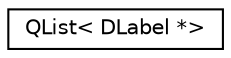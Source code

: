 digraph "类继承关系图"
{
  edge [fontname="Helvetica",fontsize="10",labelfontname="Helvetica",labelfontsize="10"];
  node [fontname="Helvetica",fontsize="10",shape=record];
  rankdir="LR";
  Node0 [label="QList\< DLabel *\>",height=0.2,width=0.4,color="black", fillcolor="white", style="filled",URL="$class_q_list.html"];
}
